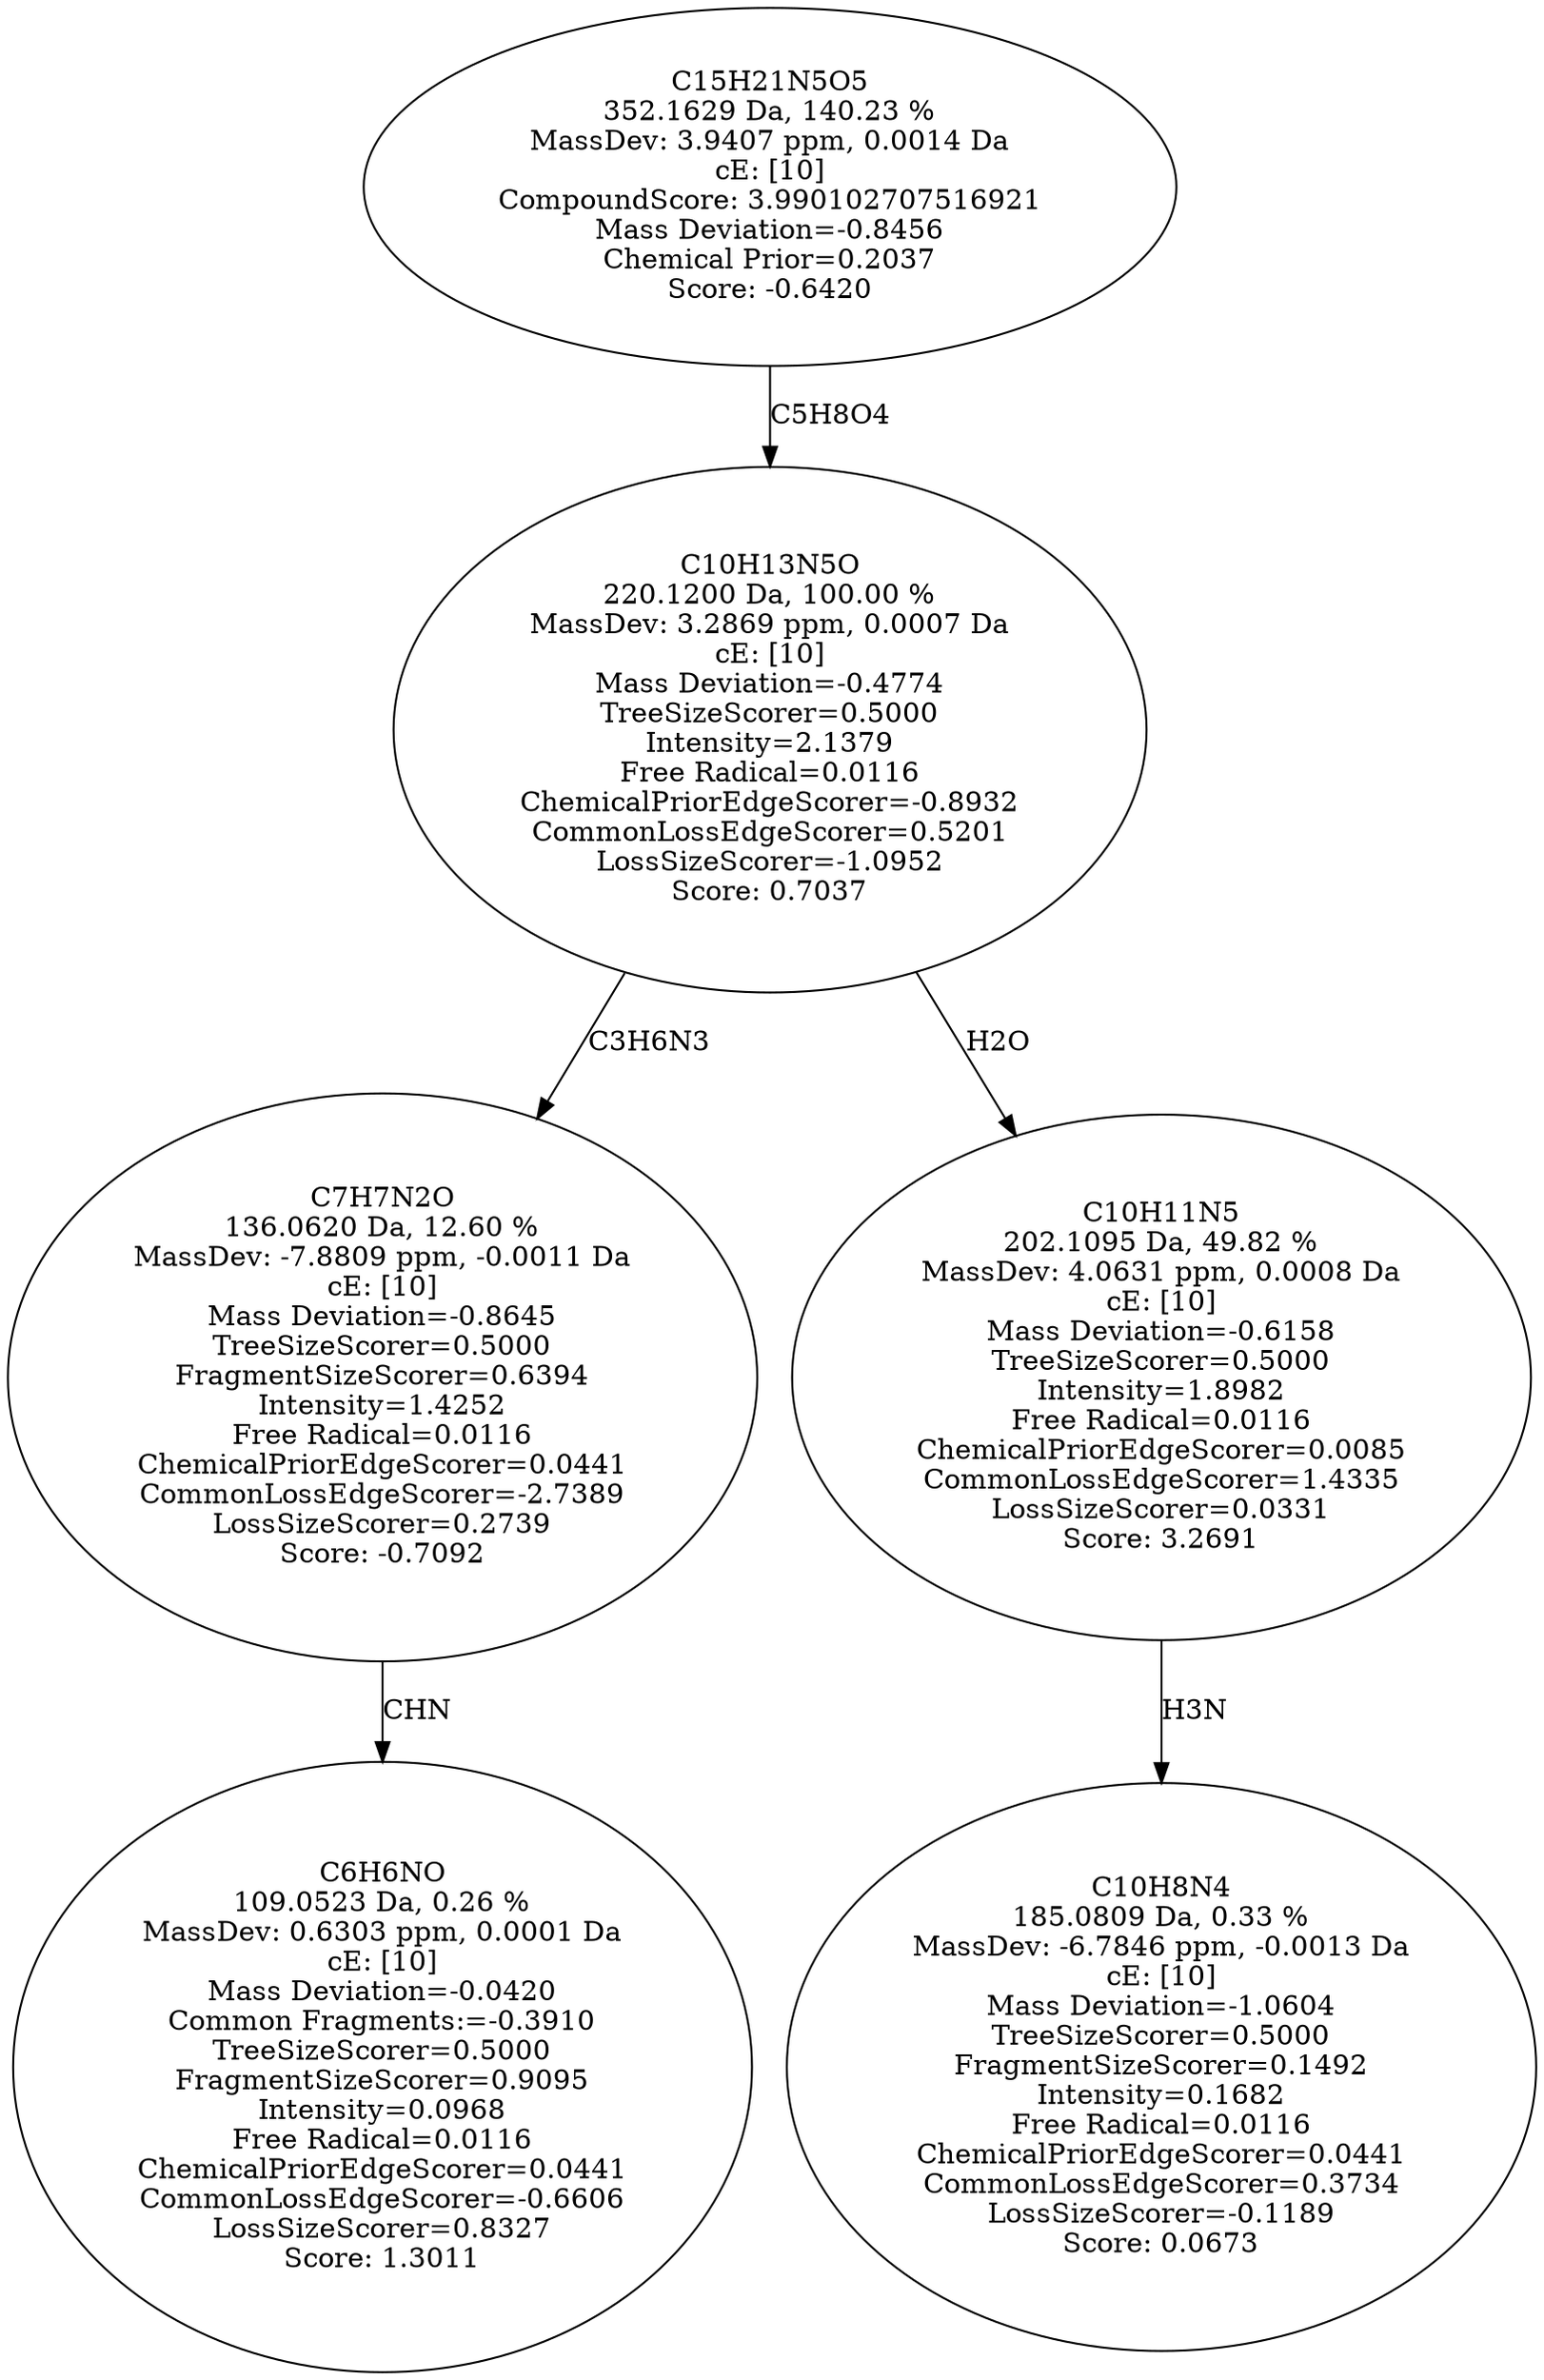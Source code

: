 strict digraph {
v1 [label="C6H6NO\n109.0523 Da, 0.26 %\nMassDev: 0.6303 ppm, 0.0001 Da\ncE: [10]\nMass Deviation=-0.0420\nCommon Fragments:=-0.3910\nTreeSizeScorer=0.5000\nFragmentSizeScorer=0.9095\nIntensity=0.0968\nFree Radical=0.0116\nChemicalPriorEdgeScorer=0.0441\nCommonLossEdgeScorer=-0.6606\nLossSizeScorer=0.8327\nScore: 1.3011"];
v2 [label="C7H7N2O\n136.0620 Da, 12.60 %\nMassDev: -7.8809 ppm, -0.0011 Da\ncE: [10]\nMass Deviation=-0.8645\nTreeSizeScorer=0.5000\nFragmentSizeScorer=0.6394\nIntensity=1.4252\nFree Radical=0.0116\nChemicalPriorEdgeScorer=0.0441\nCommonLossEdgeScorer=-2.7389\nLossSizeScorer=0.2739\nScore: -0.7092"];
v3 [label="C10H8N4\n185.0809 Da, 0.33 %\nMassDev: -6.7846 ppm, -0.0013 Da\ncE: [10]\nMass Deviation=-1.0604\nTreeSizeScorer=0.5000\nFragmentSizeScorer=0.1492\nIntensity=0.1682\nFree Radical=0.0116\nChemicalPriorEdgeScorer=0.0441\nCommonLossEdgeScorer=0.3734\nLossSizeScorer=-0.1189\nScore: 0.0673"];
v4 [label="C10H11N5\n202.1095 Da, 49.82 %\nMassDev: 4.0631 ppm, 0.0008 Da\ncE: [10]\nMass Deviation=-0.6158\nTreeSizeScorer=0.5000\nIntensity=1.8982\nFree Radical=0.0116\nChemicalPriorEdgeScorer=0.0085\nCommonLossEdgeScorer=1.4335\nLossSizeScorer=0.0331\nScore: 3.2691"];
v5 [label="C10H13N5O\n220.1200 Da, 100.00 %\nMassDev: 3.2869 ppm, 0.0007 Da\ncE: [10]\nMass Deviation=-0.4774\nTreeSizeScorer=0.5000\nIntensity=2.1379\nFree Radical=0.0116\nChemicalPriorEdgeScorer=-0.8932\nCommonLossEdgeScorer=0.5201\nLossSizeScorer=-1.0952\nScore: 0.7037"];
v6 [label="C15H21N5O5\n352.1629 Da, 140.23 %\nMassDev: 3.9407 ppm, 0.0014 Da\ncE: [10]\nCompoundScore: 3.990102707516921\nMass Deviation=-0.8456\nChemical Prior=0.2037\nScore: -0.6420"];
v2 -> v1 [label="CHN"];
v5 -> v2 [label="C3H6N3"];
v4 -> v3 [label="H3N"];
v5 -> v4 [label="H2O"];
v6 -> v5 [label="C5H8O4"];
}